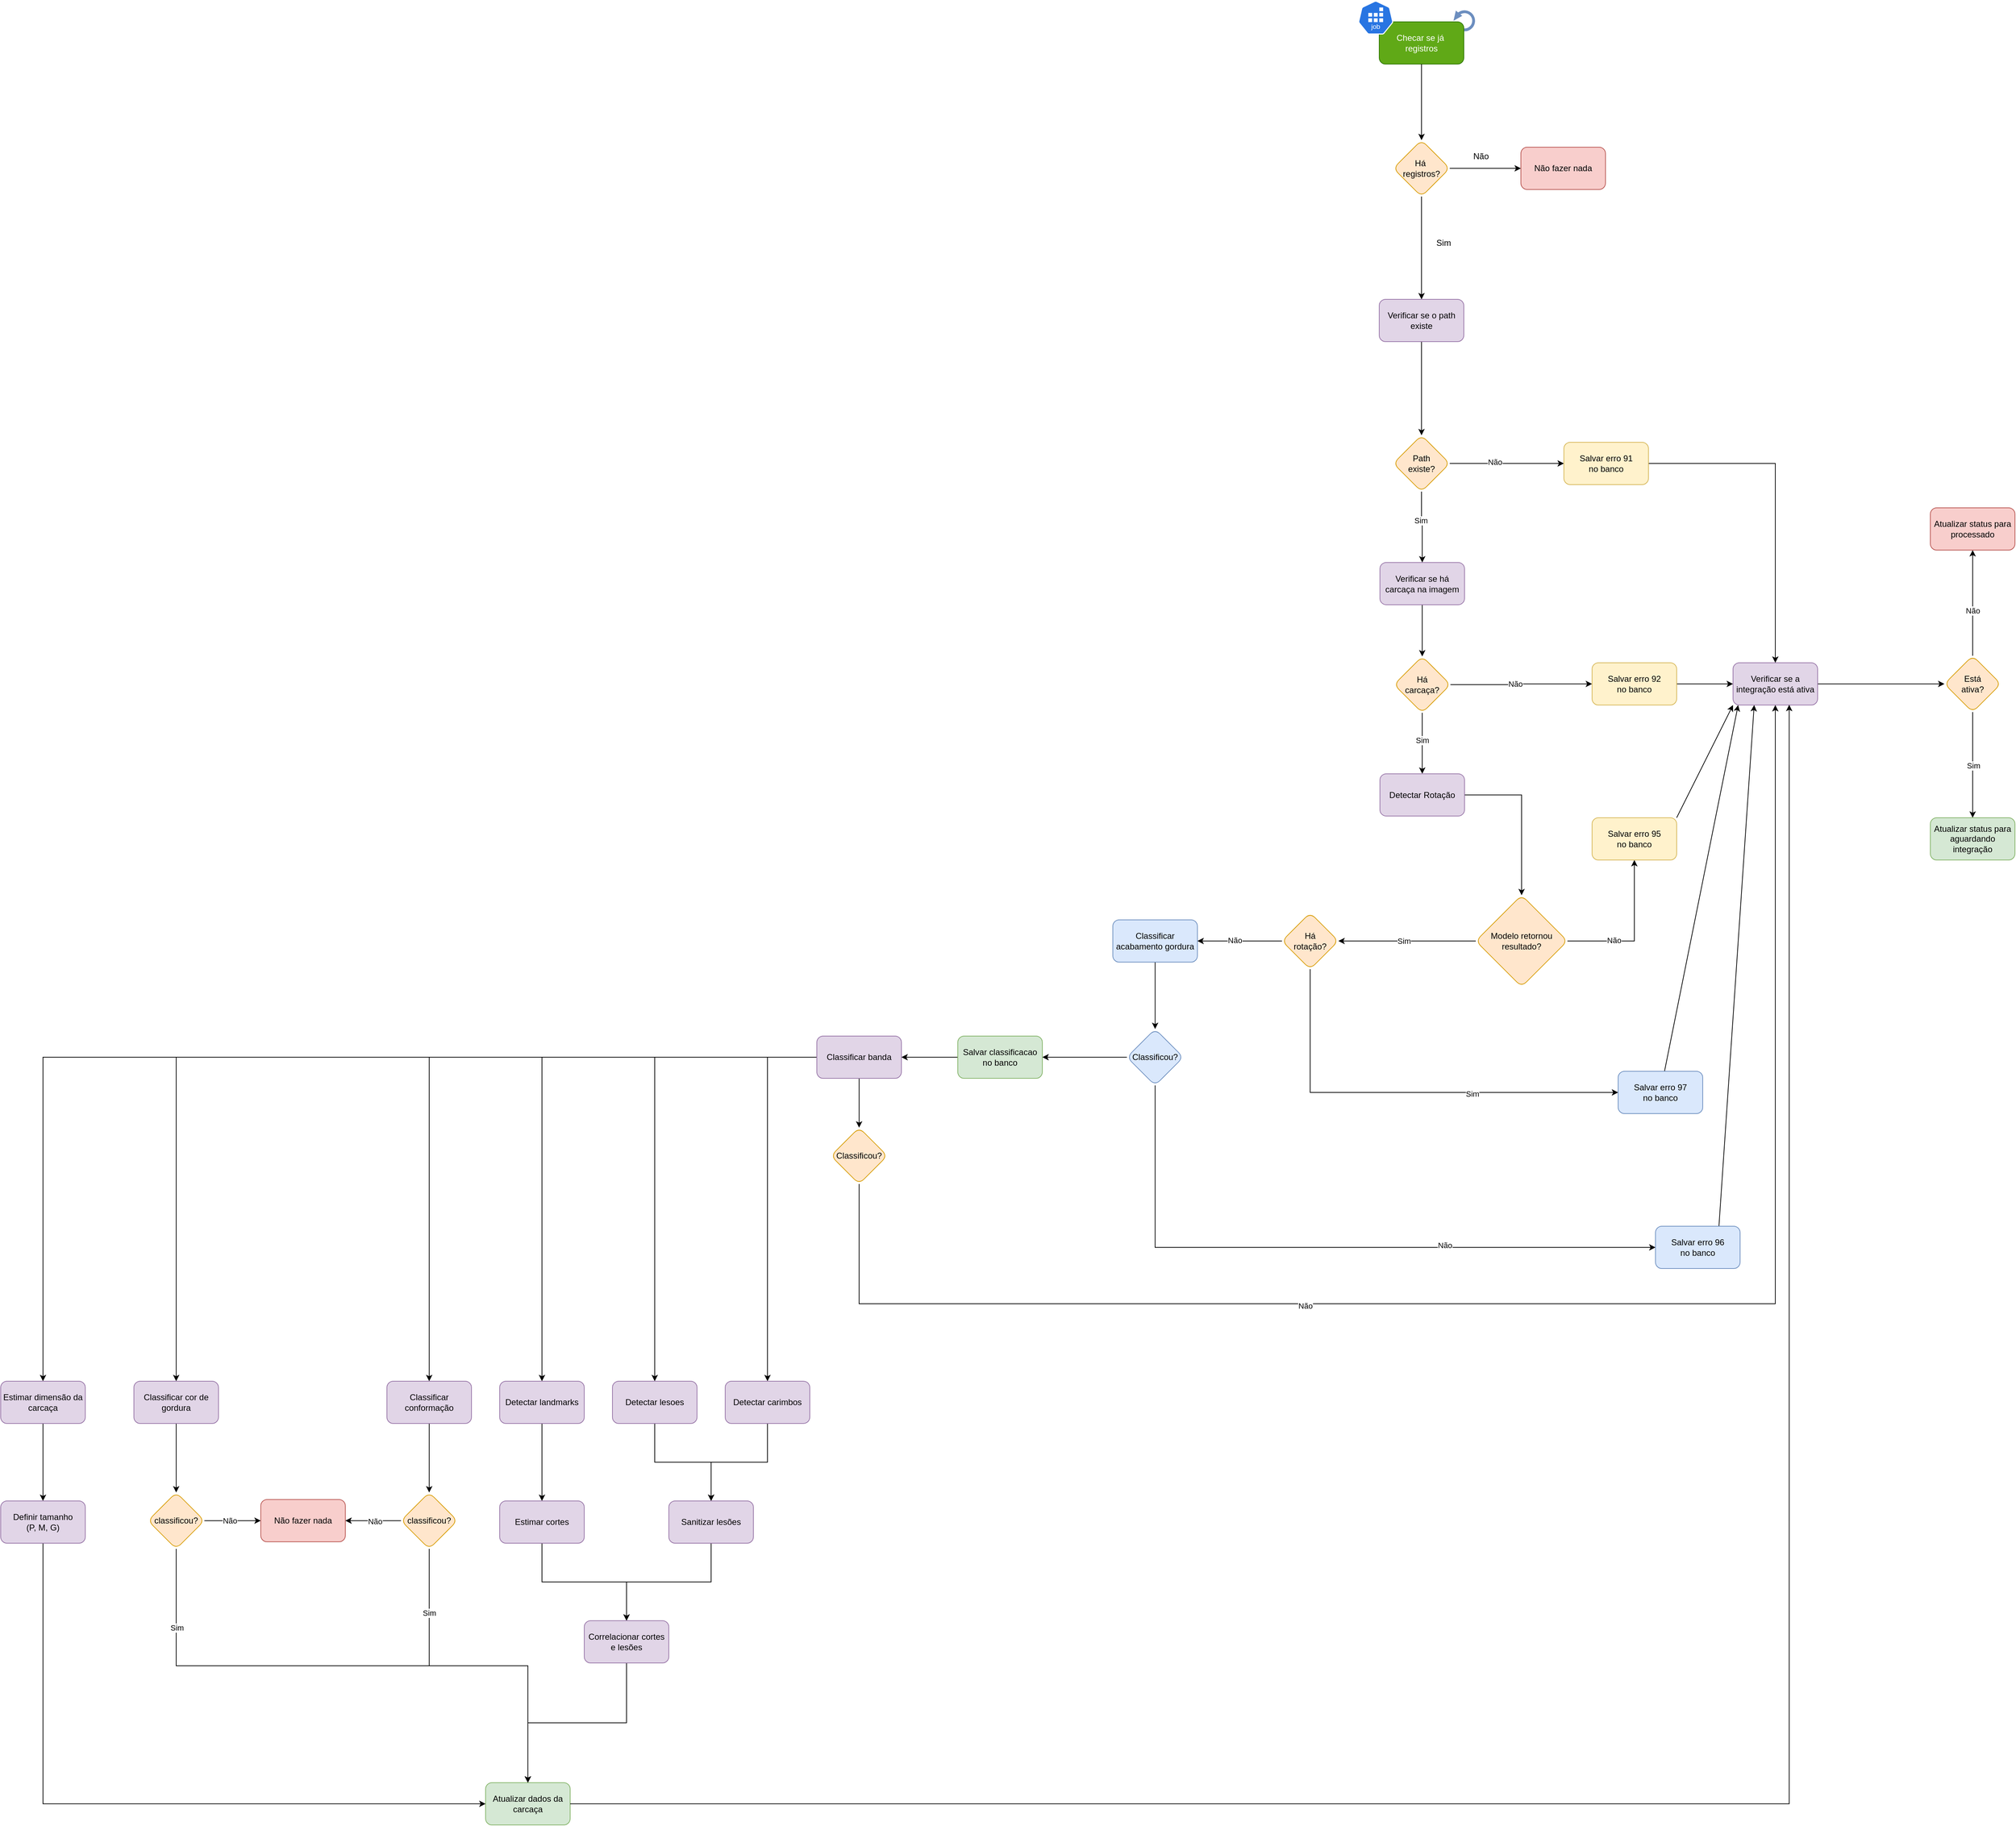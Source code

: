 <mxfile version="24.7.4">
  <diagram name="Page-1" id="aNzvALaTzyBex5PUQ5bQ">
    <mxGraphModel grid="0" page="1" gridSize="10" guides="0" tooltips="1" connect="1" arrows="1" fold="1" pageScale="1" pageWidth="850" pageHeight="1100" math="0" shadow="0">
      <root>
        <mxCell id="0" />
        <mxCell id="1" parent="0" />
        <mxCell id="4fa-KSjEHBbiS3FEQqOL-6" value="" style="edgeStyle=orthogonalEdgeStyle;rounded=0;orthogonalLoop=1;jettySize=auto;html=1;entryX=0.5;entryY=0;entryDx=0;entryDy=0;" edge="1" parent="1" source="R8pAaqVB5Sv2QohH19cZ-6" target="4fa-KSjEHBbiS3FEQqOL-45">
          <mxGeometry relative="1" as="geometry" />
        </mxCell>
        <mxCell id="4fa-KSjEHBbiS3FEQqOL-15" value="" style="edgeStyle=orthogonalEdgeStyle;rounded=0;orthogonalLoop=1;jettySize=auto;html=1;" edge="1" parent="1" source="4fa-KSjEHBbiS3FEQqOL-11" target="4fa-KSjEHBbiS3FEQqOL-14">
          <mxGeometry relative="1" as="geometry" />
        </mxCell>
        <mxCell id="4fa-KSjEHBbiS3FEQqOL-11" value="Verificar se há carcaça na imagem" style="rounded=1;whiteSpace=wrap;html=1;fillColor=#e1d5e7;strokeColor=#9673a6;" vertex="1" parent="1">
          <mxGeometry x="-1" y="277.57" width="120" height="60" as="geometry" />
        </mxCell>
        <mxCell id="4fa-KSjEHBbiS3FEQqOL-17" value="" style="edgeStyle=orthogonalEdgeStyle;rounded=0;orthogonalLoop=1;jettySize=auto;html=1;" edge="1" parent="1" source="4fa-KSjEHBbiS3FEQqOL-14" target="4fa-KSjEHBbiS3FEQqOL-16">
          <mxGeometry relative="1" as="geometry" />
        </mxCell>
        <mxCell id="4fa-KSjEHBbiS3FEQqOL-28" value="Não" style="edgeLabel;html=1;align=center;verticalAlign=middle;resizable=0;points=[];" connectable="0" vertex="1" parent="4fa-KSjEHBbiS3FEQqOL-17">
          <mxGeometry x="-0.092" y="1" relative="1" as="geometry">
            <mxPoint as="offset" />
          </mxGeometry>
        </mxCell>
        <mxCell id="4fa-KSjEHBbiS3FEQqOL-31" value="" style="edgeStyle=orthogonalEdgeStyle;rounded=0;orthogonalLoop=1;jettySize=auto;html=1;" edge="1" parent="1" source="4fa-KSjEHBbiS3FEQqOL-14" target="4fa-KSjEHBbiS3FEQqOL-30">
          <mxGeometry relative="1" as="geometry" />
        </mxCell>
        <mxCell id="4fa-KSjEHBbiS3FEQqOL-55" value="Sim" style="edgeLabel;html=1;align=center;verticalAlign=middle;resizable=0;points=[];" connectable="0" vertex="1" parent="4fa-KSjEHBbiS3FEQqOL-31">
          <mxGeometry x="0.174" y="-2" relative="1" as="geometry">
            <mxPoint x="2" y="-12" as="offset" />
          </mxGeometry>
        </mxCell>
        <mxCell id="4fa-KSjEHBbiS3FEQqOL-14" value="&lt;div&gt;Há &lt;br&gt;&lt;/div&gt;&lt;div&gt;carcaça?&lt;br&gt;&lt;/div&gt;" style="rhombus;whiteSpace=wrap;html=1;fillColor=#ffe6cc;strokeColor=#d79b00;rounded=1;" vertex="1" parent="1">
          <mxGeometry x="19" y="411" width="80" height="80" as="geometry" />
        </mxCell>
        <mxCell id="4fa-KSjEHBbiS3FEQqOL-19" value="" style="edgeStyle=orthogonalEdgeStyle;rounded=0;orthogonalLoop=1;jettySize=auto;html=1;" edge="1" parent="1" source="4fa-KSjEHBbiS3FEQqOL-16" target="4fa-KSjEHBbiS3FEQqOL-18">
          <mxGeometry relative="1" as="geometry" />
        </mxCell>
        <mxCell id="4fa-KSjEHBbiS3FEQqOL-16" value="&lt;div&gt;Salvar erro 92&lt;/div&gt;&lt;div&gt;no banco&lt;br&gt;&lt;/div&gt;" style="whiteSpace=wrap;html=1;fillColor=#fff2cc;strokeColor=#d6b656;rounded=1;" vertex="1" parent="1">
          <mxGeometry x="300" y="420" width="120" height="60" as="geometry" />
        </mxCell>
        <mxCell id="4fa-KSjEHBbiS3FEQqOL-21" value="" style="rounded=0;orthogonalLoop=1;jettySize=auto;html=1;" edge="1" parent="1" source="4fa-KSjEHBbiS3FEQqOL-18" target="4fa-KSjEHBbiS3FEQqOL-20">
          <mxGeometry relative="1" as="geometry" />
        </mxCell>
        <mxCell id="4fa-KSjEHBbiS3FEQqOL-18" value="Verificar se a integração está ativa" style="whiteSpace=wrap;html=1;fillColor=#e1d5e7;strokeColor=#9673a6;rounded=1;" vertex="1" parent="1">
          <mxGeometry x="500" y="420" width="120" height="60" as="geometry" />
        </mxCell>
        <mxCell id="4fa-KSjEHBbiS3FEQqOL-23" value="" style="edgeStyle=orthogonalEdgeStyle;rounded=0;orthogonalLoop=1;jettySize=auto;html=1;" edge="1" parent="1" source="4fa-KSjEHBbiS3FEQqOL-20" target="4fa-KSjEHBbiS3FEQqOL-22">
          <mxGeometry relative="1" as="geometry" />
        </mxCell>
        <mxCell id="4fa-KSjEHBbiS3FEQqOL-24" value="Não" style="edgeLabel;html=1;align=center;verticalAlign=middle;resizable=0;points=[];" connectable="0" vertex="1" parent="4fa-KSjEHBbiS3FEQqOL-23">
          <mxGeometry x="-0.147" relative="1" as="geometry">
            <mxPoint as="offset" />
          </mxGeometry>
        </mxCell>
        <mxCell id="4fa-KSjEHBbiS3FEQqOL-26" value="" style="edgeStyle=orthogonalEdgeStyle;rounded=0;orthogonalLoop=1;jettySize=auto;html=1;" edge="1" parent="1" source="4fa-KSjEHBbiS3FEQqOL-20" target="4fa-KSjEHBbiS3FEQqOL-25">
          <mxGeometry relative="1" as="geometry" />
        </mxCell>
        <mxCell id="4fa-KSjEHBbiS3FEQqOL-27" value="Sim" style="edgeLabel;html=1;align=center;verticalAlign=middle;resizable=0;points=[];" connectable="0" vertex="1" parent="4fa-KSjEHBbiS3FEQqOL-26">
          <mxGeometry x="0.009" y="1" relative="1" as="geometry">
            <mxPoint as="offset" />
          </mxGeometry>
        </mxCell>
        <mxCell id="4fa-KSjEHBbiS3FEQqOL-20" value="&lt;div&gt;Está&lt;/div&gt;&lt;div&gt;ativa?&lt;br&gt;&lt;/div&gt;" style="rhombus;whiteSpace=wrap;html=1;fillColor=#ffe6cc;strokeColor=#d79b00;rounded=1;" vertex="1" parent="1">
          <mxGeometry x="800" y="410" width="80" height="80" as="geometry" />
        </mxCell>
        <mxCell id="4fa-KSjEHBbiS3FEQqOL-22" value="Atualizar status para processado" style="whiteSpace=wrap;html=1;fillColor=#f8cecc;strokeColor=#b85450;rounded=1;" vertex="1" parent="1">
          <mxGeometry x="780" y="200" width="120" height="60" as="geometry" />
        </mxCell>
        <mxCell id="4fa-KSjEHBbiS3FEQqOL-25" value="Atualizar status para aguardando integração" style="whiteSpace=wrap;html=1;fillColor=#d5e8d4;strokeColor=#82b366;rounded=1;" vertex="1" parent="1">
          <mxGeometry x="780" y="640" width="120" height="60" as="geometry" />
        </mxCell>
        <mxCell id="4fa-KSjEHBbiS3FEQqOL-33" value="" style="edgeStyle=orthogonalEdgeStyle;rounded=0;orthogonalLoop=1;jettySize=auto;html=1;exitX=0;exitY=0.5;exitDx=0;exitDy=0;" edge="1" parent="1" source="4fa-KSjEHBbiS3FEQqOL-57" target="4fa-KSjEHBbiS3FEQqOL-32">
          <mxGeometry relative="1" as="geometry" />
        </mxCell>
        <mxCell id="4fa-KSjEHBbiS3FEQqOL-63" value="Sim" style="edgeLabel;html=1;align=center;verticalAlign=middle;resizable=0;points=[];" connectable="0" vertex="1" parent="4fa-KSjEHBbiS3FEQqOL-33">
          <mxGeometry x="0.048" relative="1" as="geometry">
            <mxPoint as="offset" />
          </mxGeometry>
        </mxCell>
        <mxCell id="4fa-KSjEHBbiS3FEQqOL-58" value="" style="edgeStyle=orthogonalEdgeStyle;rounded=0;orthogonalLoop=1;jettySize=auto;html=1;" edge="1" parent="1" source="4fa-KSjEHBbiS3FEQqOL-30" target="4fa-KSjEHBbiS3FEQqOL-57">
          <mxGeometry relative="1" as="geometry" />
        </mxCell>
        <mxCell id="4fa-KSjEHBbiS3FEQqOL-30" value="Detectar Rotação" style="whiteSpace=wrap;html=1;fillColor=#e1d5e7;strokeColor=#9673a6;rounded=1;" vertex="1" parent="1">
          <mxGeometry x="-1" y="577.57" width="120" height="60" as="geometry" />
        </mxCell>
        <mxCell id="4fa-KSjEHBbiS3FEQqOL-65" value="" style="edgeStyle=orthogonalEdgeStyle;rounded=0;orthogonalLoop=1;jettySize=auto;html=1;" edge="1" parent="1" source="4fa-KSjEHBbiS3FEQqOL-32" target="4fa-KSjEHBbiS3FEQqOL-64">
          <mxGeometry relative="1" as="geometry">
            <Array as="points">
              <mxPoint x="-100" y="1030" />
            </Array>
          </mxGeometry>
        </mxCell>
        <mxCell id="4fa-KSjEHBbiS3FEQqOL-66" value="Sim" style="edgeLabel;html=1;align=center;verticalAlign=middle;resizable=0;points=[];" connectable="0" vertex="1" parent="4fa-KSjEHBbiS3FEQqOL-65">
          <mxGeometry x="0.323" y="-2" relative="1" as="geometry">
            <mxPoint as="offset" />
          </mxGeometry>
        </mxCell>
        <mxCell id="4fa-KSjEHBbiS3FEQqOL-69" value="" style="edgeStyle=orthogonalEdgeStyle;rounded=0;orthogonalLoop=1;jettySize=auto;html=1;" edge="1" parent="1" source="4fa-KSjEHBbiS3FEQqOL-32" target="4fa-KSjEHBbiS3FEQqOL-68">
          <mxGeometry relative="1" as="geometry" />
        </mxCell>
        <mxCell id="4fa-KSjEHBbiS3FEQqOL-70" value="Não" style="edgeLabel;html=1;align=center;verticalAlign=middle;resizable=0;points=[];" connectable="0" vertex="1" parent="4fa-KSjEHBbiS3FEQqOL-69">
          <mxGeometry x="0.113" y="-1" relative="1" as="geometry">
            <mxPoint as="offset" />
          </mxGeometry>
        </mxCell>
        <mxCell id="4fa-KSjEHBbiS3FEQqOL-32" value="&lt;div&gt;Há&lt;/div&gt;&lt;div&gt;rotação?&lt;br&gt;&lt;/div&gt;" style="rhombus;whiteSpace=wrap;html=1;fillColor=#ffe6cc;strokeColor=#d79b00;rounded=1;" vertex="1" parent="1">
          <mxGeometry x="-140" y="775" width="80" height="80" as="geometry" />
        </mxCell>
        <mxCell id="4fa-KSjEHBbiS3FEQqOL-44" value="" style="group" connectable="0" vertex="1" parent="1">
          <mxGeometry x="-32" y="-520" width="170.282" height="90" as="geometry" />
        </mxCell>
        <mxCell id="4fa-KSjEHBbiS3FEQqOL-4" value="" style="verticalLabelPosition=bottom;shadow=0;dashed=0;align=center;html=1;verticalAlign=top;shape=mxgraph.electrical.rot_mech.verticalLabelPosition=bottom;shadow=0;dashed=0;align=center;fillColor=#dae8fc;html=1;verticalAlign=top;strokeWidth=4;shape=mxgraph.electrical.rot_mech.rotation;rotation=-120;strokeColor=#6c8ebf;" vertex="1" parent="4fa-KSjEHBbiS3FEQqOL-44">
          <mxGeometry x="138.28" y="15.5" width="29.39" height="23" as="geometry" />
        </mxCell>
        <mxCell id="4fa-KSjEHBbiS3FEQqOL-1" value="&lt;div&gt;Checar se já&amp;nbsp;&lt;/div&gt;registros" style="rounded=1;whiteSpace=wrap;html=1;fillColor=#60a917;strokeColor=#2D7600;fontColor=#ffffff;" vertex="1" parent="4fa-KSjEHBbiS3FEQqOL-44">
          <mxGeometry x="30" y="30" width="120" height="60" as="geometry" />
        </mxCell>
        <mxCell id="4fa-KSjEHBbiS3FEQqOL-3" value="" style="aspect=fixed;sketch=0;html=1;dashed=0;whitespace=wrap;verticalLabelPosition=bottom;verticalAlign=top;fillColor=#2875E2;strokeColor=#ffffff;points=[[0.005,0.63,0],[0.1,0.2,0],[0.9,0.2,0],[0.5,0,0],[0.995,0.63,0],[0.72,0.99,0],[0.5,1,0],[0.28,0.99,0]];shape=mxgraph.kubernetes.icon2;kubernetesLabel=1;prIcon=job" vertex="1" parent="4fa-KSjEHBbiS3FEQqOL-44">
          <mxGeometry width="50" height="48" as="geometry" />
        </mxCell>
        <mxCell id="4fa-KSjEHBbiS3FEQqOL-47" value="" style="edgeStyle=orthogonalEdgeStyle;rounded=0;orthogonalLoop=1;jettySize=auto;html=1;" edge="1" parent="1" source="4fa-KSjEHBbiS3FEQqOL-45" target="4fa-KSjEHBbiS3FEQqOL-46">
          <mxGeometry relative="1" as="geometry" />
        </mxCell>
        <mxCell id="4fa-KSjEHBbiS3FEQqOL-45" value="Verificar se o path existe" style="rounded=1;whiteSpace=wrap;html=1;fillColor=#e1d5e7;strokeColor=#9673a6;" vertex="1" parent="1">
          <mxGeometry x="-2" y="-96" width="120" height="60" as="geometry" />
        </mxCell>
        <mxCell id="4fa-KSjEHBbiS3FEQqOL-50" value="" style="edgeStyle=orthogonalEdgeStyle;rounded=0;orthogonalLoop=1;jettySize=auto;html=1;" edge="1" parent="1" source="4fa-KSjEHBbiS3FEQqOL-46" target="4fa-KSjEHBbiS3FEQqOL-49">
          <mxGeometry relative="1" as="geometry" />
        </mxCell>
        <mxCell id="4fa-KSjEHBbiS3FEQqOL-52" value="Não" style="edgeLabel;html=1;align=center;verticalAlign=middle;resizable=0;points=[];" connectable="0" vertex="1" parent="4fa-KSjEHBbiS3FEQqOL-50">
          <mxGeometry x="-0.218" y="-1" relative="1" as="geometry">
            <mxPoint y="-3" as="offset" />
          </mxGeometry>
        </mxCell>
        <mxCell id="R8pAaqVB5Sv2QohH19cZ-21" style="edgeStyle=orthogonalEdgeStyle;rounded=0;orthogonalLoop=1;jettySize=auto;html=1;entryX=0.5;entryY=0;entryDx=0;entryDy=0;" edge="1" parent="1" source="4fa-KSjEHBbiS3FEQqOL-46" target="4fa-KSjEHBbiS3FEQqOL-11">
          <mxGeometry relative="1" as="geometry">
            <Array as="points">
              <mxPoint x="58" y="219" />
            </Array>
          </mxGeometry>
        </mxCell>
        <mxCell id="R8pAaqVB5Sv2QohH19cZ-22" value="Sim" style="edgeLabel;html=1;align=center;verticalAlign=middle;resizable=0;points=[];" connectable="0" vertex="1" parent="R8pAaqVB5Sv2QohH19cZ-21">
          <mxGeometry x="-0.202" y="-1" relative="1" as="geometry">
            <mxPoint as="offset" />
          </mxGeometry>
        </mxCell>
        <mxCell id="4fa-KSjEHBbiS3FEQqOL-46" value="&lt;div&gt;Path&lt;/div&gt;&lt;div&gt;existe?&lt;br&gt;&lt;/div&gt;" style="rhombus;whiteSpace=wrap;html=1;fillColor=#ffe6cc;strokeColor=#d79b00;rounded=1;" vertex="1" parent="1">
          <mxGeometry x="18" y="97" width="80" height="80" as="geometry" />
        </mxCell>
        <mxCell id="R8pAaqVB5Sv2QohH19cZ-17" style="edgeStyle=orthogonalEdgeStyle;rounded=0;orthogonalLoop=1;jettySize=auto;html=1;exitX=1;exitY=0.5;exitDx=0;exitDy=0;entryX=0.5;entryY=0;entryDx=0;entryDy=0;" edge="1" parent="1" source="4fa-KSjEHBbiS3FEQqOL-49" target="4fa-KSjEHBbiS3FEQqOL-18">
          <mxGeometry relative="1" as="geometry" />
        </mxCell>
        <mxCell id="4fa-KSjEHBbiS3FEQqOL-49" value="&lt;div&gt;Salvar erro 91&lt;/div&gt;&lt;div&gt;no banco&lt;br&gt;&lt;/div&gt;" style="whiteSpace=wrap;html=1;fillColor=#fff2cc;strokeColor=#d6b656;rounded=1;" vertex="1" parent="1">
          <mxGeometry x="260" y="107" width="120" height="60" as="geometry" />
        </mxCell>
        <mxCell id="4fa-KSjEHBbiS3FEQqOL-60" style="edgeStyle=orthogonalEdgeStyle;rounded=0;orthogonalLoop=1;jettySize=auto;html=1;entryX=0.5;entryY=1;entryDx=0;entryDy=0;" edge="1" parent="1" source="4fa-KSjEHBbiS3FEQqOL-57" target="4fa-KSjEHBbiS3FEQqOL-59">
          <mxGeometry relative="1" as="geometry" />
        </mxCell>
        <mxCell id="4fa-KSjEHBbiS3FEQqOL-62" value="Não" style="edgeLabel;html=1;align=center;verticalAlign=middle;resizable=0;points=[];" connectable="0" vertex="1" parent="4fa-KSjEHBbiS3FEQqOL-60">
          <mxGeometry x="-0.378" y="1" relative="1" as="geometry">
            <mxPoint as="offset" />
          </mxGeometry>
        </mxCell>
        <mxCell id="4fa-KSjEHBbiS3FEQqOL-57" value="&lt;div&gt;Modelo retornou&lt;/div&gt;&lt;div&gt;resultado?&lt;br&gt;&lt;/div&gt;" style="rhombus;whiteSpace=wrap;html=1;fillColor=#ffe6cc;strokeColor=#d79b00;rounded=1;" vertex="1" parent="1">
          <mxGeometry x="135" y="750" width="130" height="130" as="geometry" />
        </mxCell>
        <mxCell id="4fa-KSjEHBbiS3FEQqOL-61" style="rounded=0;orthogonalLoop=1;jettySize=auto;html=1;exitX=1;exitY=0;exitDx=0;exitDy=0;entryX=0;entryY=1;entryDx=0;entryDy=0;" edge="1" parent="1" source="4fa-KSjEHBbiS3FEQqOL-59" target="4fa-KSjEHBbiS3FEQqOL-18">
          <mxGeometry relative="1" as="geometry" />
        </mxCell>
        <mxCell id="4fa-KSjEHBbiS3FEQqOL-59" value="&lt;div&gt;Salvar erro 95&lt;/div&gt;&lt;div&gt;no banco&lt;br&gt;&lt;/div&gt;" style="whiteSpace=wrap;html=1;fillColor=#fff2cc;strokeColor=#d6b656;rounded=1;" vertex="1" parent="1">
          <mxGeometry x="300" y="640" width="120" height="60" as="geometry" />
        </mxCell>
        <mxCell id="4fa-KSjEHBbiS3FEQqOL-67" style="rounded=0;orthogonalLoop=1;jettySize=auto;html=1;exitX=0.549;exitY=-0.008;exitDx=0;exitDy=0;entryX=0;entryY=1;entryDx=0;entryDy=0;exitPerimeter=0;" edge="1" parent="1" source="4fa-KSjEHBbiS3FEQqOL-64">
          <mxGeometry relative="1" as="geometry">
            <mxPoint x="277.28" y="1000" as="sourcePoint" />
            <mxPoint x="507.28" y="480" as="targetPoint" />
          </mxGeometry>
        </mxCell>
        <mxCell id="4fa-KSjEHBbiS3FEQqOL-64" value="&lt;div&gt;Salvar erro 97&lt;/div&gt;&lt;div&gt;no banco&lt;br&gt;&lt;/div&gt;" style="whiteSpace=wrap;html=1;fillColor=#dae8fc;strokeColor=#6c8ebf;rounded=1;" vertex="1" parent="1">
          <mxGeometry x="337" y="1000" width="120" height="60" as="geometry" />
        </mxCell>
        <mxCell id="4fa-KSjEHBbiS3FEQqOL-72" value="" style="edgeStyle=orthogonalEdgeStyle;rounded=0;orthogonalLoop=1;jettySize=auto;html=1;" edge="1" parent="1" source="4fa-KSjEHBbiS3FEQqOL-68" target="4fa-KSjEHBbiS3FEQqOL-71">
          <mxGeometry relative="1" as="geometry" />
        </mxCell>
        <mxCell id="4fa-KSjEHBbiS3FEQqOL-68" value="Classificar acabamento gordura" style="whiteSpace=wrap;html=1;fillColor=#dae8fc;strokeColor=#6c8ebf;rounded=1;" vertex="1" parent="1">
          <mxGeometry x="-380" y="785" width="120" height="60" as="geometry" />
        </mxCell>
        <mxCell id="4fa-KSjEHBbiS3FEQqOL-74" value="" style="edgeStyle=orthogonalEdgeStyle;rounded=0;orthogonalLoop=1;jettySize=auto;html=1;exitX=0.5;exitY=1;exitDx=0;exitDy=0;" edge="1" parent="1" source="4fa-KSjEHBbiS3FEQqOL-71" target="4fa-KSjEHBbiS3FEQqOL-73">
          <mxGeometry relative="1" as="geometry">
            <Array as="points">
              <mxPoint x="-320" y="1250" />
            </Array>
          </mxGeometry>
        </mxCell>
        <mxCell id="4fa-KSjEHBbiS3FEQqOL-75" value="Não" style="edgeLabel;html=1;align=center;verticalAlign=middle;resizable=0;points=[];" connectable="0" vertex="1" parent="4fa-KSjEHBbiS3FEQqOL-74">
          <mxGeometry x="0.363" y="3" relative="1" as="geometry">
            <mxPoint as="offset" />
          </mxGeometry>
        </mxCell>
        <mxCell id="4fa-KSjEHBbiS3FEQqOL-78" value="" style="edgeStyle=orthogonalEdgeStyle;rounded=0;orthogonalLoop=1;jettySize=auto;html=1;" edge="1" parent="1" source="4fa-KSjEHBbiS3FEQqOL-71" target="4fa-KSjEHBbiS3FEQqOL-77">
          <mxGeometry relative="1" as="geometry" />
        </mxCell>
        <mxCell id="4fa-KSjEHBbiS3FEQqOL-71" value="Classificou?" style="rhombus;whiteSpace=wrap;html=1;fillColor=#dae8fc;strokeColor=#6c8ebf;rounded=1;" vertex="1" parent="1">
          <mxGeometry x="-360" y="940" width="80" height="80" as="geometry" />
        </mxCell>
        <mxCell id="4fa-KSjEHBbiS3FEQqOL-76" style="rounded=0;orthogonalLoop=1;jettySize=auto;html=1;exitX=0.75;exitY=0;exitDx=0;exitDy=0;entryX=0.25;entryY=1;entryDx=0;entryDy=0;" edge="1" parent="1" source="4fa-KSjEHBbiS3FEQqOL-73" target="4fa-KSjEHBbiS3FEQqOL-18">
          <mxGeometry relative="1" as="geometry" />
        </mxCell>
        <mxCell id="4fa-KSjEHBbiS3FEQqOL-73" value="&lt;div&gt;Salvar erro 96&lt;/div&gt;&lt;div&gt;no banco&lt;br&gt;&lt;/div&gt;" style="whiteSpace=wrap;html=1;fillColor=#dae8fc;strokeColor=#6c8ebf;rounded=1;" vertex="1" parent="1">
          <mxGeometry x="390" y="1220" width="120" height="60" as="geometry" />
        </mxCell>
        <mxCell id="4fa-KSjEHBbiS3FEQqOL-80" value="" style="edgeStyle=orthogonalEdgeStyle;rounded=0;orthogonalLoop=1;jettySize=auto;html=1;" edge="1" parent="1" source="4fa-KSjEHBbiS3FEQqOL-77" target="4fa-KSjEHBbiS3FEQqOL-79">
          <mxGeometry relative="1" as="geometry" />
        </mxCell>
        <mxCell id="4fa-KSjEHBbiS3FEQqOL-77" value="Salvar classificacao no banco" style="rounded=1;whiteSpace=wrap;html=1;fillColor=#d5e8d4;strokeColor=#82b366;" vertex="1" parent="1">
          <mxGeometry x="-600" y="950" width="120" height="60" as="geometry" />
        </mxCell>
        <mxCell id="4fa-KSjEHBbiS3FEQqOL-82" value="" style="edgeStyle=orthogonalEdgeStyle;rounded=0;orthogonalLoop=1;jettySize=auto;html=1;" edge="1" parent="1" source="4fa-KSjEHBbiS3FEQqOL-79" target="4fa-KSjEHBbiS3FEQqOL-81">
          <mxGeometry relative="1" as="geometry" />
        </mxCell>
        <mxCell id="4fa-KSjEHBbiS3FEQqOL-87" value="" style="edgeStyle=orthogonalEdgeStyle;rounded=0;orthogonalLoop=1;jettySize=auto;html=1;" edge="1" parent="1" source="4fa-KSjEHBbiS3FEQqOL-79" target="4fa-KSjEHBbiS3FEQqOL-86">
          <mxGeometry relative="1" as="geometry" />
        </mxCell>
        <mxCell id="4fa-KSjEHBbiS3FEQqOL-89" value="" style="edgeStyle=orthogonalEdgeStyle;rounded=0;orthogonalLoop=1;jettySize=auto;html=1;" edge="1" parent="1" source="4fa-KSjEHBbiS3FEQqOL-79" target="4fa-KSjEHBbiS3FEQqOL-88">
          <mxGeometry relative="1" as="geometry" />
        </mxCell>
        <mxCell id="4fa-KSjEHBbiS3FEQqOL-92" value="" style="edgeStyle=orthogonalEdgeStyle;rounded=0;orthogonalLoop=1;jettySize=auto;html=1;" edge="1" parent="1" source="4fa-KSjEHBbiS3FEQqOL-79" target="4fa-KSjEHBbiS3FEQqOL-91">
          <mxGeometry relative="1" as="geometry" />
        </mxCell>
        <mxCell id="4fa-KSjEHBbiS3FEQqOL-95" value="" style="edgeStyle=orthogonalEdgeStyle;rounded=0;orthogonalLoop=1;jettySize=auto;html=1;" edge="1" parent="1" source="4fa-KSjEHBbiS3FEQqOL-79" target="4fa-KSjEHBbiS3FEQqOL-94">
          <mxGeometry relative="1" as="geometry" />
        </mxCell>
        <mxCell id="4fa-KSjEHBbiS3FEQqOL-97" value="" style="edgeStyle=orthogonalEdgeStyle;rounded=0;orthogonalLoop=1;jettySize=auto;html=1;" edge="1" parent="1" source="4fa-KSjEHBbiS3FEQqOL-79" target="4fa-KSjEHBbiS3FEQqOL-96">
          <mxGeometry relative="1" as="geometry" />
        </mxCell>
        <mxCell id="4fa-KSjEHBbiS3FEQqOL-115" value="" style="edgeStyle=orthogonalEdgeStyle;rounded=0;orthogonalLoop=1;jettySize=auto;html=1;" edge="1" parent="1" source="4fa-KSjEHBbiS3FEQqOL-79" target="4fa-KSjEHBbiS3FEQqOL-114">
          <mxGeometry relative="1" as="geometry" />
        </mxCell>
        <mxCell id="4fa-KSjEHBbiS3FEQqOL-79" value="Classificar banda" style="whiteSpace=wrap;html=1;fillColor=#e1d5e7;strokeColor=#9673a6;rounded=1;" vertex="1" parent="1">
          <mxGeometry x="-800" y="950" width="120" height="60" as="geometry" />
        </mxCell>
        <mxCell id="4fa-KSjEHBbiS3FEQqOL-83" style="edgeStyle=orthogonalEdgeStyle;rounded=0;orthogonalLoop=1;jettySize=auto;html=1;entryX=0.5;entryY=1;entryDx=0;entryDy=0;" edge="1" parent="1" source="4fa-KSjEHBbiS3FEQqOL-81" target="4fa-KSjEHBbiS3FEQqOL-18">
          <mxGeometry relative="1" as="geometry">
            <Array as="points">
              <mxPoint x="-740" y="1330" />
              <mxPoint x="560" y="1330" />
            </Array>
          </mxGeometry>
        </mxCell>
        <mxCell id="4fa-KSjEHBbiS3FEQqOL-84" value="Não" style="edgeLabel;html=1;align=center;verticalAlign=middle;resizable=0;points=[];" connectable="0" vertex="1" parent="4fa-KSjEHBbiS3FEQqOL-83">
          <mxGeometry x="-0.308" y="-3" relative="1" as="geometry">
            <mxPoint as="offset" />
          </mxGeometry>
        </mxCell>
        <mxCell id="4fa-KSjEHBbiS3FEQqOL-81" value="Classificou?" style="rhombus;whiteSpace=wrap;html=1;fillColor=#ffe6cc;strokeColor=#d79b00;rounded=1;" vertex="1" parent="1">
          <mxGeometry x="-780" y="1080" width="80" height="80" as="geometry" />
        </mxCell>
        <mxCell id="4fa-KSjEHBbiS3FEQqOL-102" value="" style="edgeStyle=orthogonalEdgeStyle;rounded=0;orthogonalLoop=1;jettySize=auto;html=1;" edge="1" parent="1" source="4fa-KSjEHBbiS3FEQqOL-86" target="4fa-KSjEHBbiS3FEQqOL-101">
          <mxGeometry relative="1" as="geometry" />
        </mxCell>
        <mxCell id="4fa-KSjEHBbiS3FEQqOL-86" value="Detectar landmarks" style="whiteSpace=wrap;html=1;fillColor=#e1d5e7;strokeColor=#9673a6;rounded=1;" vertex="1" parent="1">
          <mxGeometry x="-1250" y="1440" width="120" height="60" as="geometry" />
        </mxCell>
        <mxCell id="4fa-KSjEHBbiS3FEQqOL-99" value="" style="edgeStyle=orthogonalEdgeStyle;rounded=0;orthogonalLoop=1;jettySize=auto;html=1;" edge="1" parent="1" source="4fa-KSjEHBbiS3FEQqOL-88" target="4fa-KSjEHBbiS3FEQqOL-98">
          <mxGeometry relative="1" as="geometry" />
        </mxCell>
        <mxCell id="4fa-KSjEHBbiS3FEQqOL-88" value="Detectar lesoes" style="whiteSpace=wrap;html=1;fillColor=#e1d5e7;strokeColor=#9673a6;rounded=1;" vertex="1" parent="1">
          <mxGeometry x="-1090" y="1440" width="120" height="60" as="geometry" />
        </mxCell>
        <mxCell id="4fa-KSjEHBbiS3FEQqOL-100" style="edgeStyle=orthogonalEdgeStyle;rounded=0;orthogonalLoop=1;jettySize=auto;html=1;exitX=0.5;exitY=1;exitDx=0;exitDy=0;entryX=0.5;entryY=0;entryDx=0;entryDy=0;" edge="1" parent="1" source="4fa-KSjEHBbiS3FEQqOL-91" target="4fa-KSjEHBbiS3FEQqOL-98">
          <mxGeometry relative="1" as="geometry" />
        </mxCell>
        <mxCell id="4fa-KSjEHBbiS3FEQqOL-91" value="Detectar carimbos" style="whiteSpace=wrap;html=1;fillColor=#e1d5e7;strokeColor=#9673a6;rounded=1;" vertex="1" parent="1">
          <mxGeometry x="-930" y="1440" width="120" height="60" as="geometry" />
        </mxCell>
        <mxCell id="4fa-KSjEHBbiS3FEQqOL-110" value="" style="edgeStyle=orthogonalEdgeStyle;rounded=0;orthogonalLoop=1;jettySize=auto;html=1;" edge="1" parent="1" source="4fa-KSjEHBbiS3FEQqOL-94" target="4fa-KSjEHBbiS3FEQqOL-109">
          <mxGeometry relative="1" as="geometry" />
        </mxCell>
        <mxCell id="4fa-KSjEHBbiS3FEQqOL-94" value="Classificar conformação" style="whiteSpace=wrap;html=1;fillColor=#e1d5e7;strokeColor=#9673a6;rounded=1;" vertex="1" parent="1">
          <mxGeometry x="-1410" y="1440" width="120" height="60" as="geometry" />
        </mxCell>
        <mxCell id="4fa-KSjEHBbiS3FEQqOL-119" style="edgeStyle=orthogonalEdgeStyle;rounded=0;orthogonalLoop=1;jettySize=auto;html=1;exitX=0.5;exitY=1;exitDx=0;exitDy=0;entryX=0.5;entryY=0;entryDx=0;entryDy=0;" edge="1" parent="1" source="4fa-KSjEHBbiS3FEQqOL-96" target="4fa-KSjEHBbiS3FEQqOL-118">
          <mxGeometry relative="1" as="geometry" />
        </mxCell>
        <mxCell id="4fa-KSjEHBbiS3FEQqOL-96" value="Classificar cor de gordura" style="whiteSpace=wrap;html=1;fillColor=#e1d5e7;strokeColor=#9673a6;rounded=1;" vertex="1" parent="1">
          <mxGeometry x="-1769" y="1440" width="120" height="60" as="geometry" />
        </mxCell>
        <mxCell id="4fa-KSjEHBbiS3FEQqOL-106" style="edgeStyle=orthogonalEdgeStyle;rounded=0;orthogonalLoop=1;jettySize=auto;html=1;exitX=0.5;exitY=1;exitDx=0;exitDy=0;entryX=0.5;entryY=0;entryDx=0;entryDy=0;" edge="1" parent="1" source="4fa-KSjEHBbiS3FEQqOL-98" target="4fa-KSjEHBbiS3FEQqOL-103">
          <mxGeometry relative="1" as="geometry" />
        </mxCell>
        <mxCell id="4fa-KSjEHBbiS3FEQqOL-98" value="Sanitizar lesões" style="rounded=1;whiteSpace=wrap;html=1;fillColor=#e1d5e7;strokeColor=#9673a6;" vertex="1" parent="1">
          <mxGeometry x="-1010" y="1610" width="120" height="60" as="geometry" />
        </mxCell>
        <mxCell id="4fa-KSjEHBbiS3FEQqOL-104" style="edgeStyle=orthogonalEdgeStyle;rounded=0;orthogonalLoop=1;jettySize=auto;html=1;entryX=0.5;entryY=0;entryDx=0;entryDy=0;" edge="1" parent="1" source="4fa-KSjEHBbiS3FEQqOL-101" target="4fa-KSjEHBbiS3FEQqOL-103">
          <mxGeometry relative="1" as="geometry" />
        </mxCell>
        <mxCell id="4fa-KSjEHBbiS3FEQqOL-101" value="Estimar cortes" style="whiteSpace=wrap;html=1;fillColor=#e1d5e7;strokeColor=#9673a6;rounded=1;" vertex="1" parent="1">
          <mxGeometry x="-1250" y="1610" width="120" height="60" as="geometry" />
        </mxCell>
        <mxCell id="4fa-KSjEHBbiS3FEQqOL-108" style="edgeStyle=orthogonalEdgeStyle;rounded=0;orthogonalLoop=1;jettySize=auto;html=1;exitX=0.5;exitY=1;exitDx=0;exitDy=0;entryX=0.5;entryY=0;entryDx=0;entryDy=0;" edge="1" parent="1" source="4fa-KSjEHBbiS3FEQqOL-103" target="4fa-KSjEHBbiS3FEQqOL-107">
          <mxGeometry relative="1" as="geometry" />
        </mxCell>
        <mxCell id="4fa-KSjEHBbiS3FEQqOL-103" value="Correlacionar cortes e lesões" style="whiteSpace=wrap;html=1;fillColor=#e1d5e7;strokeColor=#9673a6;rounded=1;" vertex="1" parent="1">
          <mxGeometry x="-1130" y="1780" width="120" height="60" as="geometry" />
        </mxCell>
        <mxCell id="4fa-KSjEHBbiS3FEQqOL-107" value="Atualizar dados da carcaça" style="whiteSpace=wrap;html=1;fillColor=#d5e8d4;strokeColor=#82b366;rounded=1;" vertex="1" parent="1">
          <mxGeometry x="-1270" y="2010" width="120" height="60" as="geometry" />
        </mxCell>
        <mxCell id="4fa-KSjEHBbiS3FEQqOL-112" style="edgeStyle=orthogonalEdgeStyle;rounded=0;orthogonalLoop=1;jettySize=auto;html=1;exitX=0.5;exitY=1;exitDx=0;exitDy=0;entryX=0.5;entryY=0;entryDx=0;entryDy=0;" edge="1" parent="1" source="4fa-KSjEHBbiS3FEQqOL-109" target="4fa-KSjEHBbiS3FEQqOL-107">
          <mxGeometry relative="1" as="geometry" />
        </mxCell>
        <mxCell id="4fa-KSjEHBbiS3FEQqOL-113" value="Sim" style="edgeLabel;html=1;align=center;verticalAlign=middle;resizable=0;points=[];" connectable="0" vertex="1" parent="4fa-KSjEHBbiS3FEQqOL-112">
          <mxGeometry x="-0.111" y="1" relative="1" as="geometry">
            <mxPoint x="-44" y="-74" as="offset" />
          </mxGeometry>
        </mxCell>
        <mxCell id="R8pAaqVB5Sv2QohH19cZ-14" style="edgeStyle=orthogonalEdgeStyle;rounded=0;orthogonalLoop=1;jettySize=auto;html=1;exitX=0;exitY=0.5;exitDx=0;exitDy=0;entryX=1;entryY=0.5;entryDx=0;entryDy=0;" edge="1" parent="1" source="4fa-KSjEHBbiS3FEQqOL-109" target="R8pAaqVB5Sv2QohH19cZ-12">
          <mxGeometry relative="1" as="geometry">
            <mxPoint x="-1438.714" y="1639.714" as="targetPoint" />
          </mxGeometry>
        </mxCell>
        <mxCell id="9MGoMqKJLH3rNRtIH-uQ-3" value="Não" style="edgeLabel;html=1;align=center;verticalAlign=middle;resizable=0;points=[];" connectable="0" vertex="1" parent="R8pAaqVB5Sv2QohH19cZ-14">
          <mxGeometry x="-0.069" y="1" relative="1" as="geometry">
            <mxPoint as="offset" />
          </mxGeometry>
        </mxCell>
        <mxCell id="4fa-KSjEHBbiS3FEQqOL-109" value="classificou?" style="rhombus;whiteSpace=wrap;html=1;fillColor=#ffe6cc;strokeColor=#d79b00;rounded=1;" vertex="1" parent="1">
          <mxGeometry x="-1390" y="1598" width="80" height="80" as="geometry" />
        </mxCell>
        <mxCell id="4fa-KSjEHBbiS3FEQqOL-117" style="edgeStyle=orthogonalEdgeStyle;rounded=0;orthogonalLoop=1;jettySize=auto;html=1;entryX=0.5;entryY=0;entryDx=0;entryDy=0;" edge="1" parent="1" source="4fa-KSjEHBbiS3FEQqOL-114" target="4fa-KSjEHBbiS3FEQqOL-116">
          <mxGeometry relative="1" as="geometry" />
        </mxCell>
        <mxCell id="4fa-KSjEHBbiS3FEQqOL-114" value="Estimar dimensão da carcaça" style="whiteSpace=wrap;html=1;fillColor=#e1d5e7;strokeColor=#9673a6;rounded=1;" vertex="1" parent="1">
          <mxGeometry x="-1958" y="1440" width="120" height="60" as="geometry" />
        </mxCell>
        <mxCell id="4fa-KSjEHBbiS3FEQqOL-123" style="edgeStyle=orthogonalEdgeStyle;rounded=0;orthogonalLoop=1;jettySize=auto;html=1;exitX=0.5;exitY=1;exitDx=0;exitDy=0;entryX=0;entryY=0.5;entryDx=0;entryDy=0;" edge="1" parent="1" source="4fa-KSjEHBbiS3FEQqOL-116" target="4fa-KSjEHBbiS3FEQqOL-107">
          <mxGeometry relative="1" as="geometry" />
        </mxCell>
        <mxCell id="4fa-KSjEHBbiS3FEQqOL-116" value="Definir tamanho&lt;br&gt;(P, M, G)" style="whiteSpace=wrap;html=1;fillColor=#e1d5e7;strokeColor=#9673a6;rounded=1;" vertex="1" parent="1">
          <mxGeometry x="-1958" y="1610" width="120" height="60" as="geometry" />
        </mxCell>
        <mxCell id="4fa-KSjEHBbiS3FEQqOL-120" style="edgeStyle=orthogonalEdgeStyle;rounded=0;orthogonalLoop=1;jettySize=auto;html=1;exitX=0.5;exitY=1;exitDx=0;exitDy=0;entryX=0.5;entryY=0;entryDx=0;entryDy=0;" edge="1" parent="1" source="4fa-KSjEHBbiS3FEQqOL-118" target="4fa-KSjEHBbiS3FEQqOL-107">
          <mxGeometry relative="1" as="geometry" />
        </mxCell>
        <mxCell id="4fa-KSjEHBbiS3FEQqOL-121" value="Sim" style="edgeLabel;html=1;align=center;verticalAlign=middle;resizable=0;points=[];" connectable="0" vertex="1" parent="4fa-KSjEHBbiS3FEQqOL-120">
          <mxGeometry x="-0.732" y="1" relative="1" as="geometry">
            <mxPoint as="offset" />
          </mxGeometry>
        </mxCell>
        <mxCell id="R8pAaqVB5Sv2QohH19cZ-13" style="edgeStyle=orthogonalEdgeStyle;rounded=0;orthogonalLoop=1;jettySize=auto;html=1;exitX=1;exitY=0.5;exitDx=0;exitDy=0;" edge="1" parent="1" source="4fa-KSjEHBbiS3FEQqOL-118" target="R8pAaqVB5Sv2QohH19cZ-12">
          <mxGeometry relative="1" as="geometry" />
        </mxCell>
        <mxCell id="9MGoMqKJLH3rNRtIH-uQ-2" value="Não" style="edgeLabel;html=1;align=center;verticalAlign=middle;resizable=0;points=[];" connectable="0" vertex="1" parent="R8pAaqVB5Sv2QohH19cZ-13">
          <mxGeometry x="-0.109" relative="1" as="geometry">
            <mxPoint as="offset" />
          </mxGeometry>
        </mxCell>
        <mxCell id="4fa-KSjEHBbiS3FEQqOL-118" value="classificou?" style="rhombus;whiteSpace=wrap;html=1;fillColor=#ffe6cc;strokeColor=#d79b00;rounded=1;" vertex="1" parent="1">
          <mxGeometry x="-1749" y="1598" width="80" height="80" as="geometry" />
        </mxCell>
        <mxCell id="4fa-KSjEHBbiS3FEQqOL-124" style="edgeStyle=orthogonalEdgeStyle;rounded=0;orthogonalLoop=1;jettySize=auto;html=1;exitX=1;exitY=0.5;exitDx=0;exitDy=0;entryX=0.664;entryY=0.994;entryDx=0;entryDy=0;entryPerimeter=0;" edge="1" parent="1" source="4fa-KSjEHBbiS3FEQqOL-107" target="4fa-KSjEHBbiS3FEQqOL-18">
          <mxGeometry relative="1" as="geometry" />
        </mxCell>
        <mxCell id="R8pAaqVB5Sv2QohH19cZ-7" value="" style="edgeStyle=orthogonalEdgeStyle;rounded=0;orthogonalLoop=1;jettySize=auto;html=1;entryX=0.5;entryY=0;entryDx=0;entryDy=0;" edge="1" parent="1" source="4fa-KSjEHBbiS3FEQqOL-1" target="R8pAaqVB5Sv2QohH19cZ-6">
          <mxGeometry relative="1" as="geometry">
            <mxPoint x="60" y="-430" as="sourcePoint" />
            <mxPoint x="60" y="-110" as="targetPoint" />
          </mxGeometry>
        </mxCell>
        <mxCell id="R8pAaqVB5Sv2QohH19cZ-9" style="edgeStyle=orthogonalEdgeStyle;rounded=0;orthogonalLoop=1;jettySize=auto;html=1;exitX=1;exitY=0.5;exitDx=0;exitDy=0;" edge="1" parent="1" source="R8pAaqVB5Sv2QohH19cZ-6" target="R8pAaqVB5Sv2QohH19cZ-8">
          <mxGeometry relative="1" as="geometry" />
        </mxCell>
        <mxCell id="R8pAaqVB5Sv2QohH19cZ-6" value="&lt;div&gt;Há&amp;nbsp;&lt;/div&gt;&lt;div&gt;registros?&lt;/div&gt;" style="rhombus;whiteSpace=wrap;html=1;fillColor=#ffe6cc;strokeColor=#d79b00;rounded=1;" vertex="1" parent="1">
          <mxGeometry x="18" y="-322" width="80" height="80" as="geometry" />
        </mxCell>
        <mxCell id="R8pAaqVB5Sv2QohH19cZ-8" value="Não fazer nada" style="whiteSpace=wrap;html=1;fillColor=#f8cecc;strokeColor=#b85450;rounded=1;" vertex="1" parent="1">
          <mxGeometry x="199" y="-312" width="120" height="60" as="geometry" />
        </mxCell>
        <mxCell id="R8pAaqVB5Sv2QohH19cZ-10" value="Não" style="text;html=1;align=center;verticalAlign=middle;resizable=0;points=[];autosize=1;strokeColor=none;fillColor=none;" vertex="1" parent="1">
          <mxGeometry x="122" y="-312" width="40" height="26" as="geometry" />
        </mxCell>
        <mxCell id="R8pAaqVB5Sv2QohH19cZ-11" value="Sim" style="text;html=1;align=center;verticalAlign=middle;resizable=0;points=[];autosize=1;strokeColor=none;fillColor=none;" vertex="1" parent="1">
          <mxGeometry x="69" y="-189" width="39" height="26" as="geometry" />
        </mxCell>
        <mxCell id="R8pAaqVB5Sv2QohH19cZ-12" value="Não fazer nada" style="whiteSpace=wrap;html=1;fillColor=#f8cecc;strokeColor=#b85450;rounded=1;" vertex="1" parent="1">
          <mxGeometry x="-1589" y="1608" width="120" height="60" as="geometry" />
        </mxCell>
      </root>
    </mxGraphModel>
  </diagram>
</mxfile>
